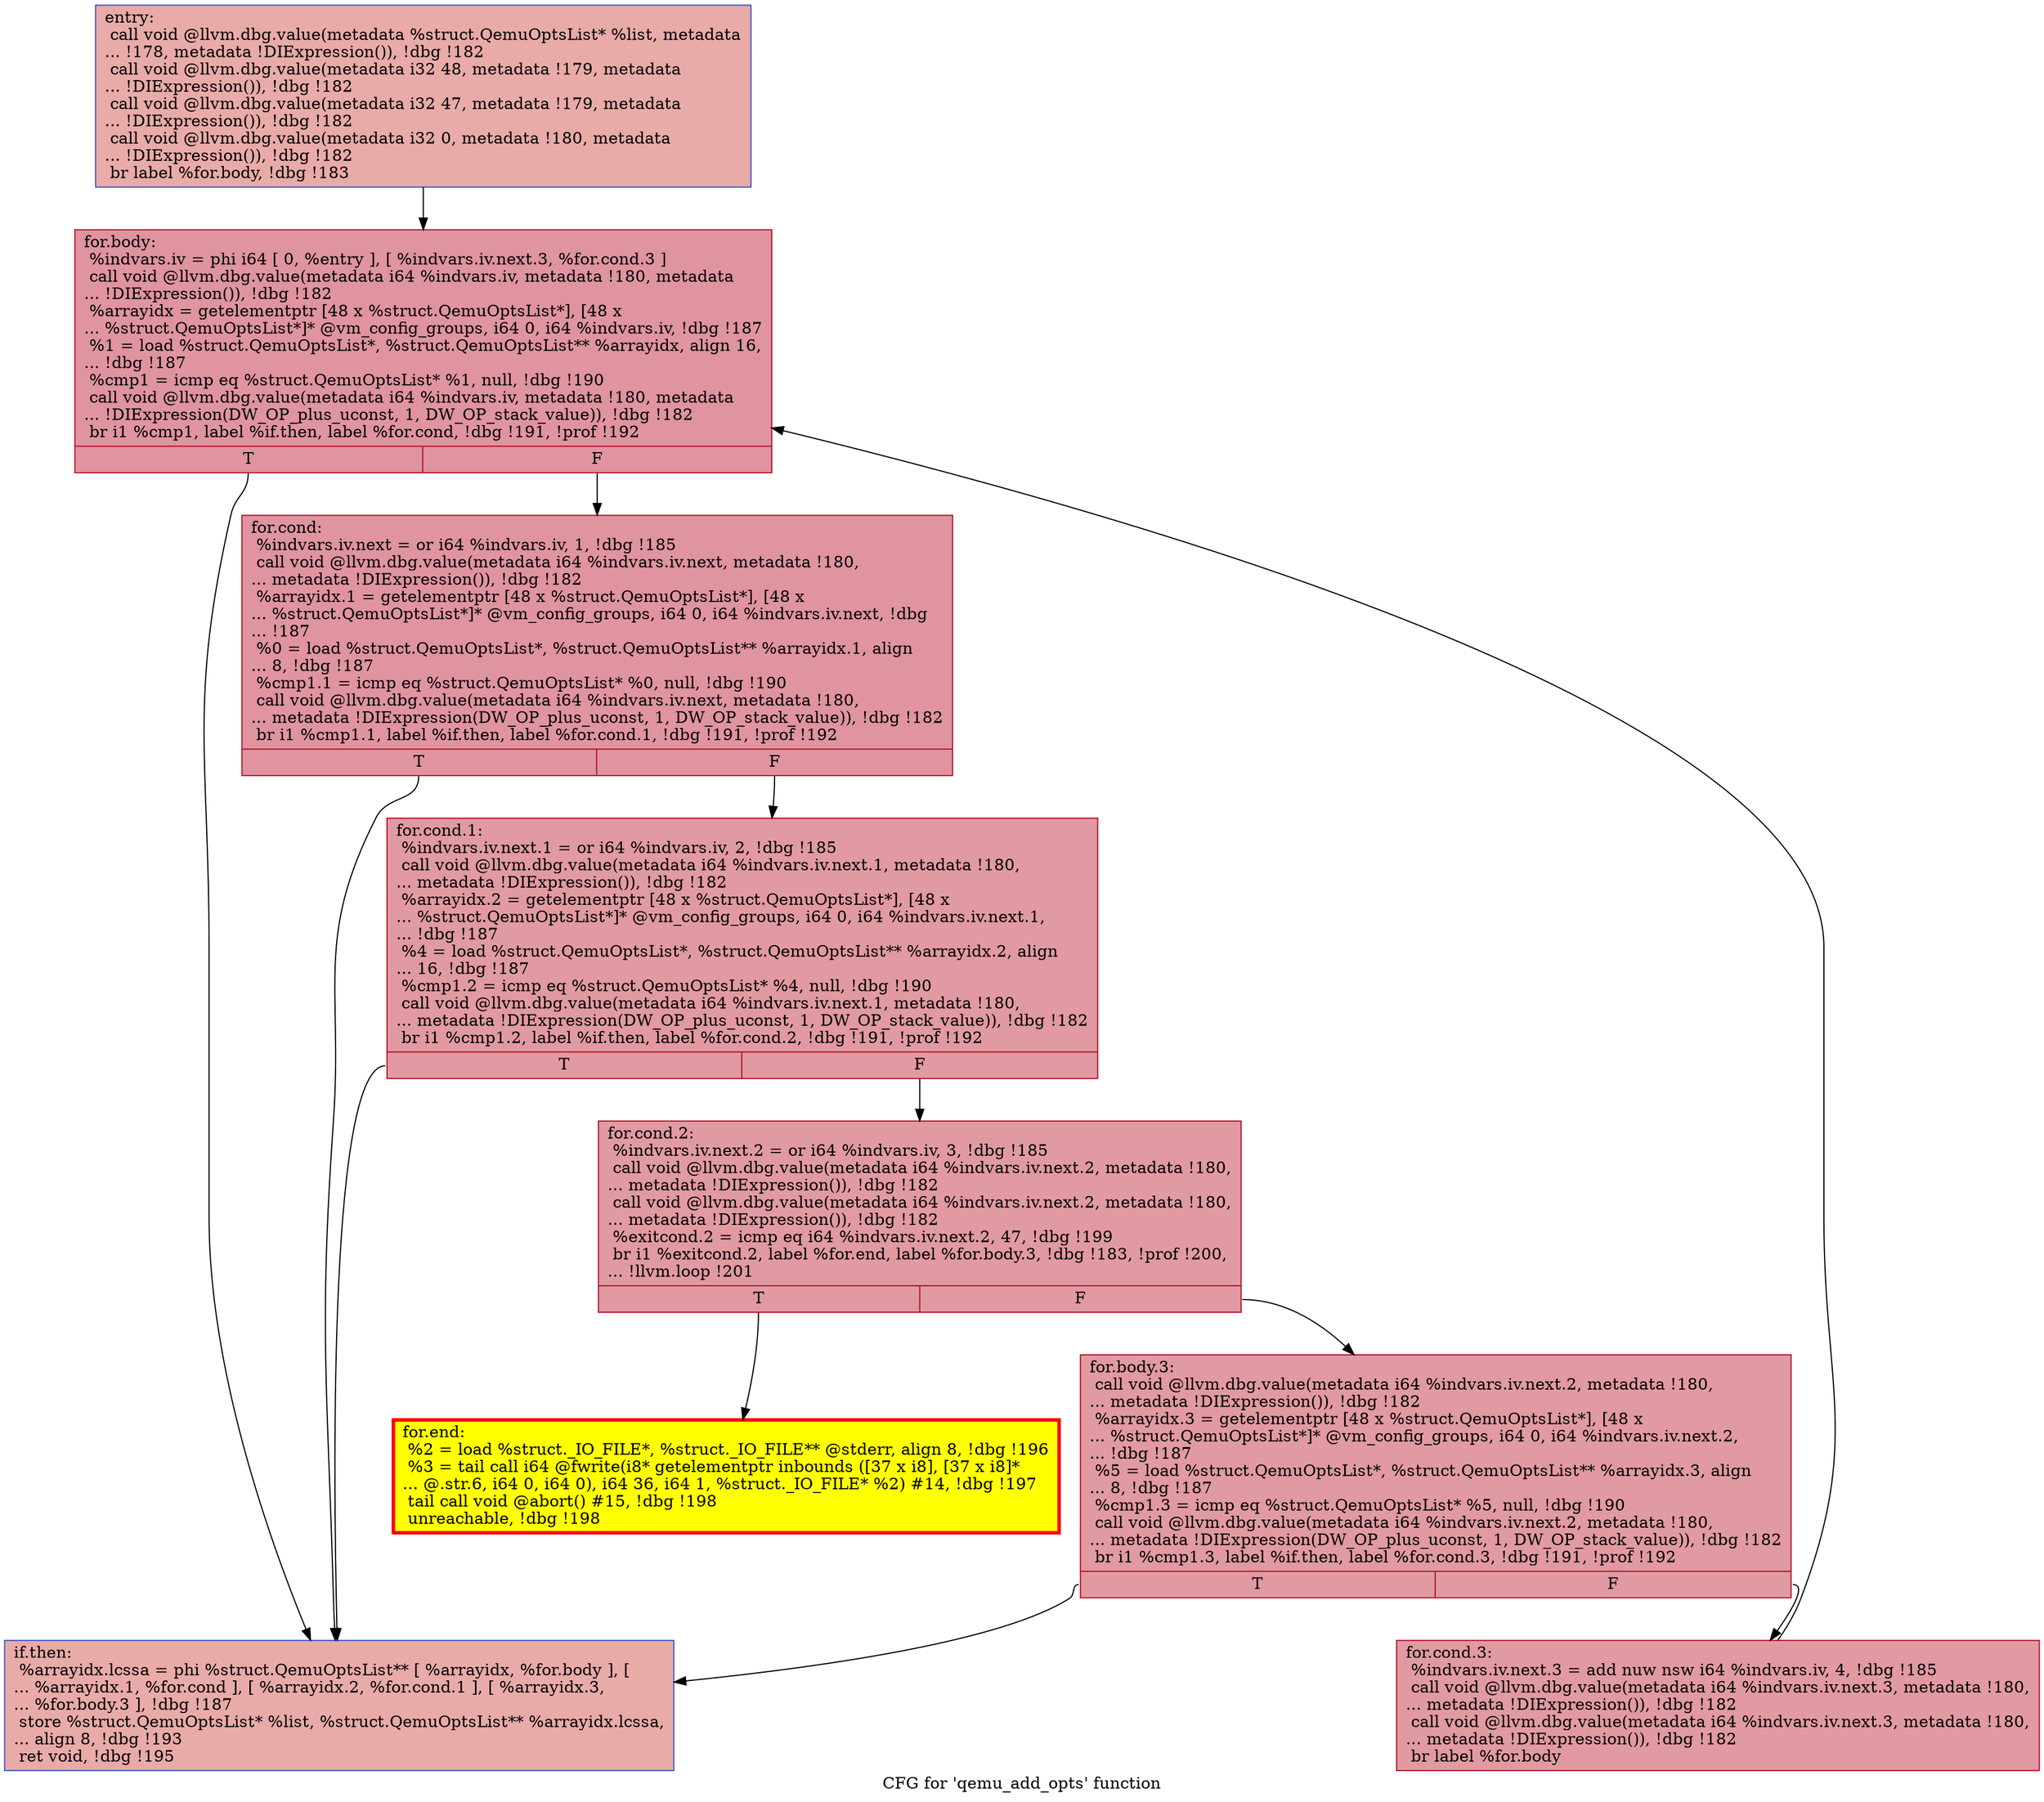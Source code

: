 digraph "CFG for 'qemu_add_opts' function" {
	label="CFG for 'qemu_add_opts' function";

	Node0x563636a63910 [shape=record,color="#3d50c3ff", style=filled, fillcolor="#cc403a70",label="{entry:\l  call void @llvm.dbg.value(metadata %struct.QemuOptsList* %list, metadata\l... !178, metadata !DIExpression()), !dbg !182\l  call void @llvm.dbg.value(metadata i32 48, metadata !179, metadata\l... !DIExpression()), !dbg !182\l  call void @llvm.dbg.value(metadata i32 47, metadata !179, metadata\l... !DIExpression()), !dbg !182\l  call void @llvm.dbg.value(metadata i32 0, metadata !180, metadata\l... !DIExpression()), !dbg !182\l  br label %for.body, !dbg !183\l}"];
	Node0x563636a63910 -> Node0x563636a652d0;
	Node0x563636a65040 [shape=record,color="#b70d28ff", style=filled, fillcolor="#b70d2870",label="{for.cond:                                         \l  %indvars.iv.next = or i64 %indvars.iv, 1, !dbg !185\l  call void @llvm.dbg.value(metadata i64 %indvars.iv.next, metadata !180,\l... metadata !DIExpression()), !dbg !182\l  %arrayidx.1 = getelementptr [48 x %struct.QemuOptsList*], [48 x\l... %struct.QemuOptsList*]* @vm_config_groups, i64 0, i64 %indvars.iv.next, !dbg\l... !187\l  %0 = load %struct.QemuOptsList*, %struct.QemuOptsList** %arrayidx.1, align\l... 8, !dbg !187\l  %cmp1.1 = icmp eq %struct.QemuOptsList* %0, null, !dbg !190\l  call void @llvm.dbg.value(metadata i64 %indvars.iv.next, metadata !180,\l... metadata !DIExpression(DW_OP_plus_uconst, 1, DW_OP_stack_value)), !dbg !182\l  br i1 %cmp1.1, label %if.then, label %for.cond.1, !dbg !191, !prof !192\l|{<s0>T|<s1>F}}"];
	Node0x563636a65040:s0 -> Node0x563636a657c0;
	Node0x563636a65040:s1 -> Node0x563636ac68f0;
	Node0x563636a652d0 [shape=record,color="#b70d28ff", style=filled, fillcolor="#b70d2870",label="{for.body:                                         \l  %indvars.iv = phi i64 [ 0, %entry ], [ %indvars.iv.next.3, %for.cond.3 ]\l  call void @llvm.dbg.value(metadata i64 %indvars.iv, metadata !180, metadata\l... !DIExpression()), !dbg !182\l  %arrayidx = getelementptr [48 x %struct.QemuOptsList*], [48 x\l... %struct.QemuOptsList*]* @vm_config_groups, i64 0, i64 %indvars.iv, !dbg !187\l  %1 = load %struct.QemuOptsList*, %struct.QemuOptsList** %arrayidx, align 16,\l... !dbg !187\l  %cmp1 = icmp eq %struct.QemuOptsList* %1, null, !dbg !190\l  call void @llvm.dbg.value(metadata i64 %indvars.iv, metadata !180, metadata\l... !DIExpression(DW_OP_plus_uconst, 1, DW_OP_stack_value)), !dbg !182\l  br i1 %cmp1, label %if.then, label %for.cond, !dbg !191, !prof !192\l|{<s0>T|<s1>F}}"];
	Node0x563636a652d0:s0 -> Node0x563636a657c0;
	Node0x563636a652d0:s1 -> Node0x563636a65040;
	Node0x563636a657c0 [shape=record,color="#3d50c3ff", style=filled, fillcolor="#cc403a70",label="{if.then:                                          \l  %arrayidx.lcssa = phi %struct.QemuOptsList** [ %arrayidx, %for.body ], [\l... %arrayidx.1, %for.cond ], [ %arrayidx.2, %for.cond.1 ], [ %arrayidx.3,\l... %for.body.3 ], !dbg !187\l  store %struct.QemuOptsList* %list, %struct.QemuOptsList** %arrayidx.lcssa,\l... align 8, !dbg !193\l  ret void, !dbg !195\l}"];
	Node0x563636a64eb0 [shape=record,penwidth=3.0, style="filled", color="red", fillcolor="yellow",label="{for.end:                                          \l  %2 = load %struct._IO_FILE*, %struct._IO_FILE** @stderr, align 8, !dbg !196\l  %3 = tail call i64 @fwrite(i8* getelementptr inbounds ([37 x i8], [37 x i8]*\l... @.str.6, i64 0, i64 0), i64 36, i64 1, %struct._IO_FILE* %2) #14, !dbg !197\l  tail call void @abort() #15, !dbg !198\l  unreachable, !dbg !198\l}"];
	Node0x563636ac68f0 [shape=record,color="#b70d28ff", style=filled, fillcolor="#bb1b2c70",label="{for.cond.1:                                       \l  %indvars.iv.next.1 = or i64 %indvars.iv, 2, !dbg !185\l  call void @llvm.dbg.value(metadata i64 %indvars.iv.next.1, metadata !180,\l... metadata !DIExpression()), !dbg !182\l  %arrayidx.2 = getelementptr [48 x %struct.QemuOptsList*], [48 x\l... %struct.QemuOptsList*]* @vm_config_groups, i64 0, i64 %indvars.iv.next.1,\l... !dbg !187\l  %4 = load %struct.QemuOptsList*, %struct.QemuOptsList** %arrayidx.2, align\l... 16, !dbg !187\l  %cmp1.2 = icmp eq %struct.QemuOptsList* %4, null, !dbg !190\l  call void @llvm.dbg.value(metadata i64 %indvars.iv.next.1, metadata !180,\l... metadata !DIExpression(DW_OP_plus_uconst, 1, DW_OP_stack_value)), !dbg !182\l  br i1 %cmp1.2, label %if.then, label %for.cond.2, !dbg !191, !prof !192\l|{<s0>T|<s1>F}}"];
	Node0x563636ac68f0:s0 -> Node0x563636a657c0;
	Node0x563636ac68f0:s1 -> Node0x563636abe380;
	Node0x563636abe380 [shape=record,color="#b70d28ff", style=filled, fillcolor="#bb1b2c70",label="{for.cond.2:                                       \l  %indvars.iv.next.2 = or i64 %indvars.iv, 3, !dbg !185\l  call void @llvm.dbg.value(metadata i64 %indvars.iv.next.2, metadata !180,\l... metadata !DIExpression()), !dbg !182\l  call void @llvm.dbg.value(metadata i64 %indvars.iv.next.2, metadata !180,\l... metadata !DIExpression()), !dbg !182\l  %exitcond.2 = icmp eq i64 %indvars.iv.next.2, 47, !dbg !199\l  br i1 %exitcond.2, label %for.end, label %for.body.3, !dbg !183, !prof !200,\l... !llvm.loop !201\l|{<s0>T|<s1>F}}"];
	Node0x563636abe380:s0 -> Node0x563636a64eb0;
	Node0x563636abe380:s1 -> Node0x563636bc95c0;
	Node0x563636bc95c0 [shape=record,color="#b70d28ff", style=filled, fillcolor="#bb1b2c70",label="{for.body.3:                                       \l  call void @llvm.dbg.value(metadata i64 %indvars.iv.next.2, metadata !180,\l... metadata !DIExpression()), !dbg !182\l  %arrayidx.3 = getelementptr [48 x %struct.QemuOptsList*], [48 x\l... %struct.QemuOptsList*]* @vm_config_groups, i64 0, i64 %indvars.iv.next.2,\l... !dbg !187\l  %5 = load %struct.QemuOptsList*, %struct.QemuOptsList** %arrayidx.3, align\l... 8, !dbg !187\l  %cmp1.3 = icmp eq %struct.QemuOptsList* %5, null, !dbg !190\l  call void @llvm.dbg.value(metadata i64 %indvars.iv.next.2, metadata !180,\l... metadata !DIExpression(DW_OP_plus_uconst, 1, DW_OP_stack_value)), !dbg !182\l  br i1 %cmp1.3, label %if.then, label %for.cond.3, !dbg !191, !prof !192\l|{<s0>T|<s1>F}}"];
	Node0x563636bc95c0:s0 -> Node0x563636a657c0;
	Node0x563636bc95c0:s1 -> Node0x563636c36bd0;
	Node0x563636c36bd0 [shape=record,color="#b70d28ff", style=filled, fillcolor="#bb1b2c70",label="{for.cond.3:                                       \l  %indvars.iv.next.3 = add nuw nsw i64 %indvars.iv, 4, !dbg !185\l  call void @llvm.dbg.value(metadata i64 %indvars.iv.next.3, metadata !180,\l... metadata !DIExpression()), !dbg !182\l  call void @llvm.dbg.value(metadata i64 %indvars.iv.next.3, metadata !180,\l... metadata !DIExpression()), !dbg !182\l  br label %for.body\l}"];
	Node0x563636c36bd0 -> Node0x563636a652d0;
}
